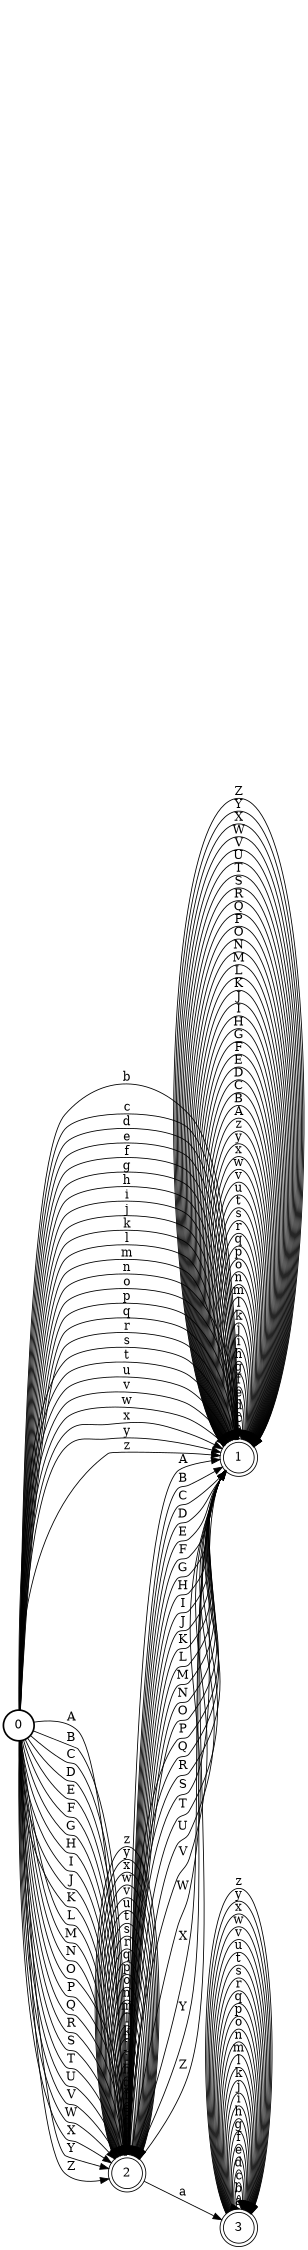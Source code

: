 digraph FST {
rankdir = LR;
size = "8.5,15";
label = "";
center = 1;
orientation = Portrait;
ranksep = "1";
nodesep = "0.01";
0 [label = "0", shape = circle, style = bold, fontsize = 14]
	0 -> 1 [label = "b", fontsize = 14];
	0 -> 1 [label = "c", fontsize = 14];
	0 -> 1 [label = "d", fontsize = 14];
	0 -> 1 [label = "e", fontsize = 14];
	0 -> 1 [label = "f", fontsize = 14];
	0 -> 1 [label = "g", fontsize = 14];
	0 -> 1 [label = "h", fontsize = 14];
	0 -> 1 [label = "i", fontsize = 14];
	0 -> 1 [label = "j", fontsize = 14];
	0 -> 1 [label = "k", fontsize = 14];
	0 -> 1 [label = "l", fontsize = 14];
	0 -> 1 [label = "m", fontsize = 14];
	0 -> 1 [label = "n", fontsize = 14];
	0 -> 1 [label = "o", fontsize = 14];
	0 -> 1 [label = "p", fontsize = 14];
	0 -> 1 [label = "q", fontsize = 14];
	0 -> 1 [label = "r", fontsize = 14];
	0 -> 1 [label = "s", fontsize = 14];
	0 -> 1 [label = "t", fontsize = 14];
	0 -> 1 [label = "u", fontsize = 14];
	0 -> 1 [label = "v", fontsize = 14];
	0 -> 1 [label = "w", fontsize = 14];
	0 -> 1 [label = "x", fontsize = 14];
	0 -> 1 [label = "y", fontsize = 14];
	0 -> 1 [label = "z", fontsize = 14];
	0 -> 2 [label = "A", fontsize = 14];
	0 -> 2 [label = "B", fontsize = 14];
	0 -> 2 [label = "C", fontsize = 14];
	0 -> 2 [label = "D", fontsize = 14];
	0 -> 2 [label = "E", fontsize = 14];
	0 -> 2 [label = "F", fontsize = 14];
	0 -> 2 [label = "G", fontsize = 14];
	0 -> 2 [label = "H", fontsize = 14];
	0 -> 2 [label = "I", fontsize = 14];
	0 -> 2 [label = "J", fontsize = 14];
	0 -> 2 [label = "K", fontsize = 14];
	0 -> 2 [label = "L", fontsize = 14];
	0 -> 2 [label = "M", fontsize = 14];
	0 -> 2 [label = "N", fontsize = 14];
	0 -> 2 [label = "O", fontsize = 14];
	0 -> 2 [label = "P", fontsize = 14];
	0 -> 2 [label = "Q", fontsize = 14];
	0 -> 2 [label = "R", fontsize = 14];
	0 -> 2 [label = "S", fontsize = 14];
	0 -> 2 [label = "T", fontsize = 14];
	0 -> 2 [label = "U", fontsize = 14];
	0 -> 2 [label = "V", fontsize = 14];
	0 -> 2 [label = "W", fontsize = 14];
	0 -> 2 [label = "X", fontsize = 14];
	0 -> 2 [label = "Y", fontsize = 14];
	0 -> 2 [label = "Z", fontsize = 14];
1 [label = "1", shape = doublecircle, style = solid, fontsize = 14]
	1 -> 1 [label = "b", fontsize = 14];
	1 -> 1 [label = "c", fontsize = 14];
	1 -> 1 [label = "d", fontsize = 14];
	1 -> 1 [label = "e", fontsize = 14];
	1 -> 1 [label = "f", fontsize = 14];
	1 -> 1 [label = "g", fontsize = 14];
	1 -> 1 [label = "h", fontsize = 14];
	1 -> 1 [label = "i", fontsize = 14];
	1 -> 1 [label = "j", fontsize = 14];
	1 -> 1 [label = "k", fontsize = 14];
	1 -> 1 [label = "l", fontsize = 14];
	1 -> 1 [label = "m", fontsize = 14];
	1 -> 1 [label = "n", fontsize = 14];
	1 -> 1 [label = "o", fontsize = 14];
	1 -> 1 [label = "p", fontsize = 14];
	1 -> 1 [label = "q", fontsize = 14];
	1 -> 1 [label = "r", fontsize = 14];
	1 -> 1 [label = "s", fontsize = 14];
	1 -> 1 [label = "t", fontsize = 14];
	1 -> 1 [label = "u", fontsize = 14];
	1 -> 1 [label = "v", fontsize = 14];
	1 -> 1 [label = "w", fontsize = 14];
	1 -> 1 [label = "x", fontsize = 14];
	1 -> 1 [label = "y", fontsize = 14];
	1 -> 1 [label = "z", fontsize = 14];
	1 -> 1 [label = "A", fontsize = 14];
	1 -> 1 [label = "B", fontsize = 14];
	1 -> 1 [label = "C", fontsize = 14];
	1 -> 1 [label = "D", fontsize = 14];
	1 -> 1 [label = "E", fontsize = 14];
	1 -> 1 [label = "F", fontsize = 14];
	1 -> 1 [label = "G", fontsize = 14];
	1 -> 1 [label = "H", fontsize = 14];
	1 -> 1 [label = "I", fontsize = 14];
	1 -> 1 [label = "J", fontsize = 14];
	1 -> 1 [label = "K", fontsize = 14];
	1 -> 1 [label = "L", fontsize = 14];
	1 -> 1 [label = "M", fontsize = 14];
	1 -> 1 [label = "N", fontsize = 14];
	1 -> 1 [label = "O", fontsize = 14];
	1 -> 1 [label = "P", fontsize = 14];
	1 -> 1 [label = "Q", fontsize = 14];
	1 -> 1 [label = "R", fontsize = 14];
	1 -> 1 [label = "S", fontsize = 14];
	1 -> 1 [label = "T", fontsize = 14];
	1 -> 1 [label = "U", fontsize = 14];
	1 -> 1 [label = "V", fontsize = 14];
	1 -> 1 [label = "W", fontsize = 14];
	1 -> 1 [label = "X", fontsize = 14];
	1 -> 1 [label = "Y", fontsize = 14];
	1 -> 1 [label = "Z", fontsize = 14];
2 [label = "2", shape = doublecircle, style = solid, fontsize = 14]
	2 -> 3 [label = "a", fontsize = 14];
	2 -> 2 [label = "b", fontsize = 14];
	2 -> 2 [label = "c", fontsize = 14];
	2 -> 2 [label = "d", fontsize = 14];
	2 -> 2 [label = "e", fontsize = 14];
	2 -> 2 [label = "f", fontsize = 14];
	2 -> 2 [label = "g", fontsize = 14];
	2 -> 2 [label = "h", fontsize = 14];
	2 -> 2 [label = "i", fontsize = 14];
	2 -> 2 [label = "j", fontsize = 14];
	2 -> 2 [label = "k", fontsize = 14];
	2 -> 2 [label = "l", fontsize = 14];
	2 -> 2 [label = "m", fontsize = 14];
	2 -> 2 [label = "n", fontsize = 14];
	2 -> 2 [label = "o", fontsize = 14];
	2 -> 2 [label = "p", fontsize = 14];
	2 -> 2 [label = "q", fontsize = 14];
	2 -> 2 [label = "r", fontsize = 14];
	2 -> 2 [label = "s", fontsize = 14];
	2 -> 2 [label = "t", fontsize = 14];
	2 -> 2 [label = "u", fontsize = 14];
	2 -> 2 [label = "v", fontsize = 14];
	2 -> 2 [label = "w", fontsize = 14];
	2 -> 2 [label = "x", fontsize = 14];
	2 -> 2 [label = "y", fontsize = 14];
	2 -> 2 [label = "z", fontsize = 14];
	2 -> 1 [label = "A", fontsize = 14];
	2 -> 1 [label = "B", fontsize = 14];
	2 -> 1 [label = "C", fontsize = 14];
	2 -> 1 [label = "D", fontsize = 14];
	2 -> 1 [label = "E", fontsize = 14];
	2 -> 1 [label = "F", fontsize = 14];
	2 -> 1 [label = "G", fontsize = 14];
	2 -> 1 [label = "H", fontsize = 14];
	2 -> 1 [label = "I", fontsize = 14];
	2 -> 1 [label = "J", fontsize = 14];
	2 -> 1 [label = "K", fontsize = 14];
	2 -> 1 [label = "L", fontsize = 14];
	2 -> 1 [label = "M", fontsize = 14];
	2 -> 1 [label = "N", fontsize = 14];
	2 -> 1 [label = "O", fontsize = 14];
	2 -> 1 [label = "P", fontsize = 14];
	2 -> 1 [label = "Q", fontsize = 14];
	2 -> 1 [label = "R", fontsize = 14];
	2 -> 1 [label = "S", fontsize = 14];
	2 -> 1 [label = "T", fontsize = 14];
	2 -> 1 [label = "U", fontsize = 14];
	2 -> 1 [label = "V", fontsize = 14];
	2 -> 1 [label = "W", fontsize = 14];
	2 -> 1 [label = "X", fontsize = 14];
	2 -> 1 [label = "Y", fontsize = 14];
	2 -> 1 [label = "Z", fontsize = 14];
3 [label = "3", shape = doublecircle, style = solid, fontsize = 14]
	3 -> 3 [label = "a", fontsize = 14];
	3 -> 3 [label = "b", fontsize = 14];
	3 -> 3 [label = "c", fontsize = 14];
	3 -> 3 [label = "d", fontsize = 14];
	3 -> 3 [label = "e", fontsize = 14];
	3 -> 3 [label = "f", fontsize = 14];
	3 -> 3 [label = "g", fontsize = 14];
	3 -> 3 [label = "h", fontsize = 14];
	3 -> 3 [label = "i", fontsize = 14];
	3 -> 3 [label = "j", fontsize = 14];
	3 -> 3 [label = "k", fontsize = 14];
	3 -> 3 [label = "l", fontsize = 14];
	3 -> 3 [label = "m", fontsize = 14];
	3 -> 3 [label = "n", fontsize = 14];
	3 -> 3 [label = "o", fontsize = 14];
	3 -> 3 [label = "p", fontsize = 14];
	3 -> 3 [label = "q", fontsize = 14];
	3 -> 3 [label = "r", fontsize = 14];
	3 -> 3 [label = "s", fontsize = 14];
	3 -> 3 [label = "t", fontsize = 14];
	3 -> 3 [label = "u", fontsize = 14];
	3 -> 3 [label = "v", fontsize = 14];
	3 -> 3 [label = "w", fontsize = 14];
	3 -> 3 [label = "x", fontsize = 14];
	3 -> 3 [label = "y", fontsize = 14];
	3 -> 3 [label = "z", fontsize = 14];
}
